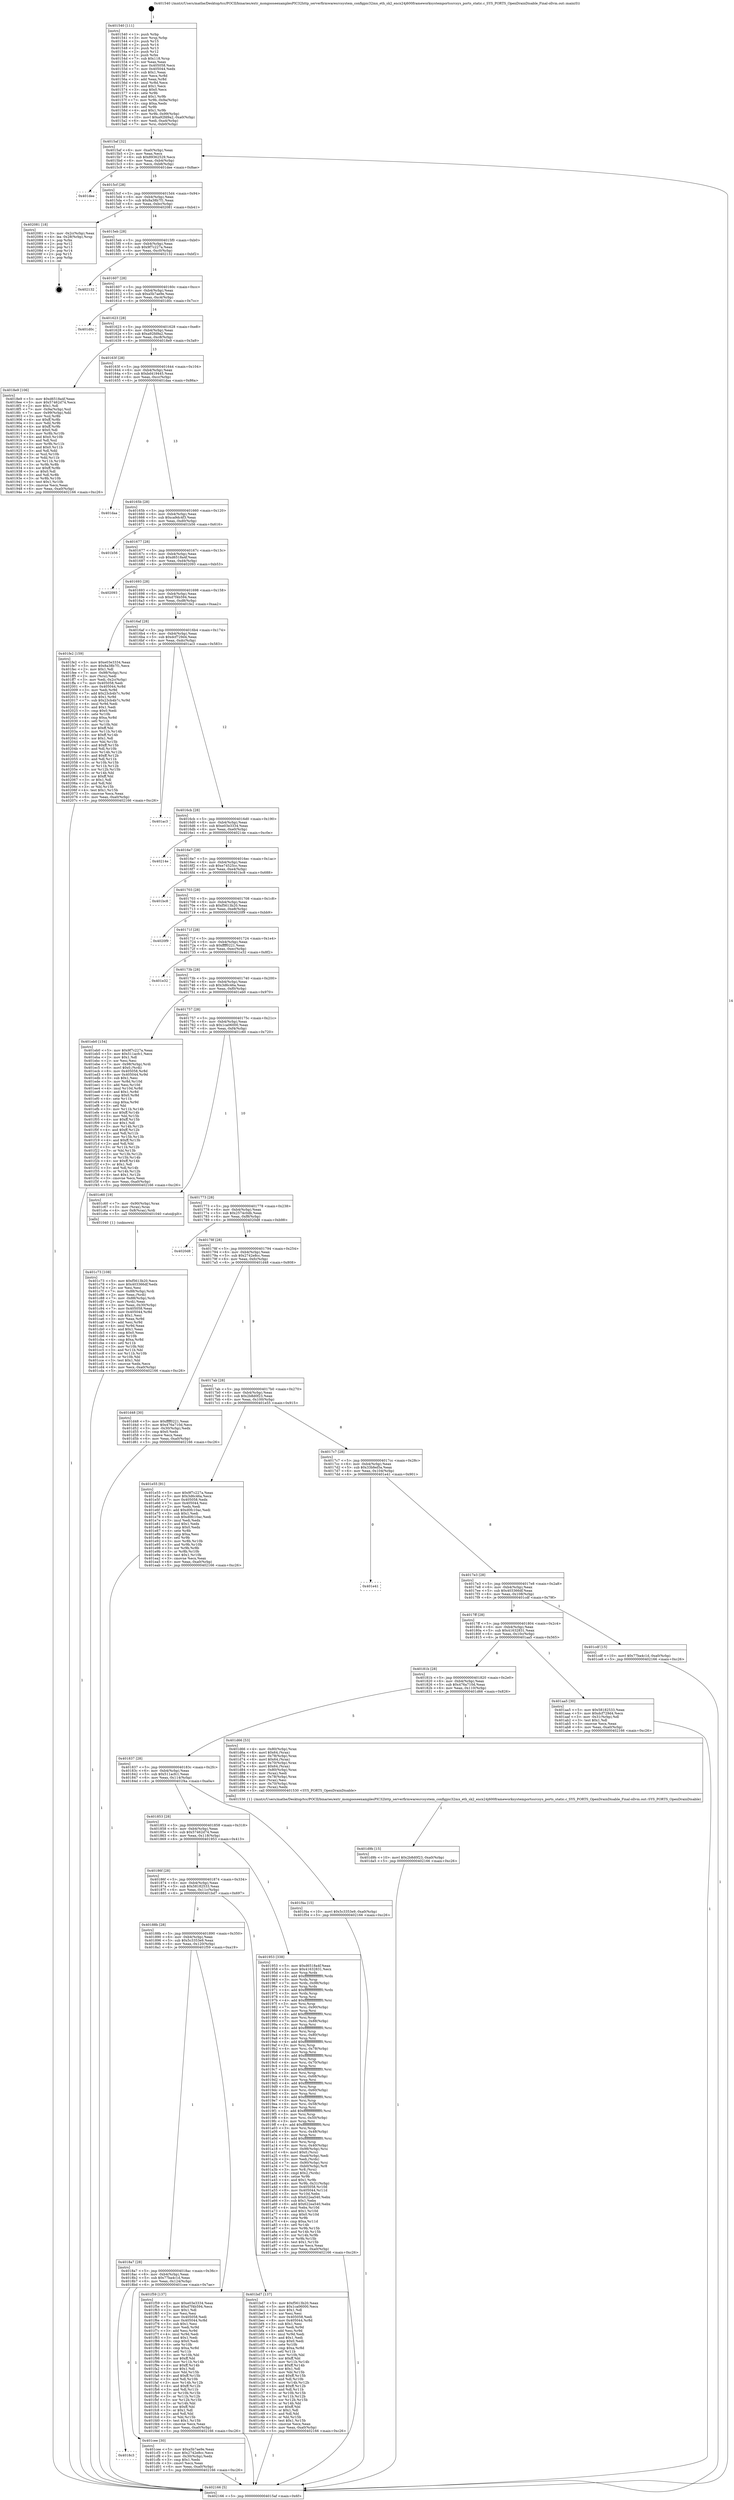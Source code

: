 digraph "0x401540" {
  label = "0x401540 (/mnt/c/Users/mathe/Desktop/tcc/POCII/binaries/extr_mongooseexamplesPIC32http_serverfirmwaresrcsystem_configpic32mx_eth_sk2_encx24j600frameworksystemportssrcsys_ports_static.c_SYS_PORTS_OpenDrainDisable_Final-ollvm.out::main(0))"
  labelloc = "t"
  node[shape=record]

  Entry [label="",width=0.3,height=0.3,shape=circle,fillcolor=black,style=filled]
  "0x4015af" [label="{
     0x4015af [32]\l
     | [instrs]\l
     &nbsp;&nbsp;0x4015af \<+6\>: mov -0xa0(%rbp),%eax\l
     &nbsp;&nbsp;0x4015b5 \<+2\>: mov %eax,%ecx\l
     &nbsp;&nbsp;0x4015b7 \<+6\>: sub $0x89362529,%ecx\l
     &nbsp;&nbsp;0x4015bd \<+6\>: mov %eax,-0xb4(%rbp)\l
     &nbsp;&nbsp;0x4015c3 \<+6\>: mov %ecx,-0xb8(%rbp)\l
     &nbsp;&nbsp;0x4015c9 \<+6\>: je 0000000000401dee \<main+0x8ae\>\l
  }"]
  "0x401dee" [label="{
     0x401dee\l
  }", style=dashed]
  "0x4015cf" [label="{
     0x4015cf [28]\l
     | [instrs]\l
     &nbsp;&nbsp;0x4015cf \<+5\>: jmp 00000000004015d4 \<main+0x94\>\l
     &nbsp;&nbsp;0x4015d4 \<+6\>: mov -0xb4(%rbp),%eax\l
     &nbsp;&nbsp;0x4015da \<+5\>: sub $0x8a38b7f1,%eax\l
     &nbsp;&nbsp;0x4015df \<+6\>: mov %eax,-0xbc(%rbp)\l
     &nbsp;&nbsp;0x4015e5 \<+6\>: je 0000000000402081 \<main+0xb41\>\l
  }"]
  Exit [label="",width=0.3,height=0.3,shape=circle,fillcolor=black,style=filled,peripheries=2]
  "0x402081" [label="{
     0x402081 [18]\l
     | [instrs]\l
     &nbsp;&nbsp;0x402081 \<+3\>: mov -0x2c(%rbp),%eax\l
     &nbsp;&nbsp;0x402084 \<+4\>: lea -0x28(%rbp),%rsp\l
     &nbsp;&nbsp;0x402088 \<+1\>: pop %rbx\l
     &nbsp;&nbsp;0x402089 \<+2\>: pop %r12\l
     &nbsp;&nbsp;0x40208b \<+2\>: pop %r13\l
     &nbsp;&nbsp;0x40208d \<+2\>: pop %r14\l
     &nbsp;&nbsp;0x40208f \<+2\>: pop %r15\l
     &nbsp;&nbsp;0x402091 \<+1\>: pop %rbp\l
     &nbsp;&nbsp;0x402092 \<+1\>: ret\l
  }"]
  "0x4015eb" [label="{
     0x4015eb [28]\l
     | [instrs]\l
     &nbsp;&nbsp;0x4015eb \<+5\>: jmp 00000000004015f0 \<main+0xb0\>\l
     &nbsp;&nbsp;0x4015f0 \<+6\>: mov -0xb4(%rbp),%eax\l
     &nbsp;&nbsp;0x4015f6 \<+5\>: sub $0x9f7c227a,%eax\l
     &nbsp;&nbsp;0x4015fb \<+6\>: mov %eax,-0xc0(%rbp)\l
     &nbsp;&nbsp;0x401601 \<+6\>: je 0000000000402132 \<main+0xbf2\>\l
  }"]
  "0x401d9b" [label="{
     0x401d9b [15]\l
     | [instrs]\l
     &nbsp;&nbsp;0x401d9b \<+10\>: movl $0x2b8d0f23,-0xa0(%rbp)\l
     &nbsp;&nbsp;0x401da5 \<+5\>: jmp 0000000000402166 \<main+0xc26\>\l
  }"]
  "0x402132" [label="{
     0x402132\l
  }", style=dashed]
  "0x401607" [label="{
     0x401607 [28]\l
     | [instrs]\l
     &nbsp;&nbsp;0x401607 \<+5\>: jmp 000000000040160c \<main+0xcc\>\l
     &nbsp;&nbsp;0x40160c \<+6\>: mov -0xb4(%rbp),%eax\l
     &nbsp;&nbsp;0x401612 \<+5\>: sub $0xa5b7ae9e,%eax\l
     &nbsp;&nbsp;0x401617 \<+6\>: mov %eax,-0xc4(%rbp)\l
     &nbsp;&nbsp;0x40161d \<+6\>: je 0000000000401d0c \<main+0x7cc\>\l
  }"]
  "0x4018c3" [label="{
     0x4018c3\l
  }", style=dashed]
  "0x401d0c" [label="{
     0x401d0c\l
  }", style=dashed]
  "0x401623" [label="{
     0x401623 [28]\l
     | [instrs]\l
     &nbsp;&nbsp;0x401623 \<+5\>: jmp 0000000000401628 \<main+0xe8\>\l
     &nbsp;&nbsp;0x401628 \<+6\>: mov -0xb4(%rbp),%eax\l
     &nbsp;&nbsp;0x40162e \<+5\>: sub $0xa92fd9a2,%eax\l
     &nbsp;&nbsp;0x401633 \<+6\>: mov %eax,-0xc8(%rbp)\l
     &nbsp;&nbsp;0x401639 \<+6\>: je 00000000004018e9 \<main+0x3a9\>\l
  }"]
  "0x401cee" [label="{
     0x401cee [30]\l
     | [instrs]\l
     &nbsp;&nbsp;0x401cee \<+5\>: mov $0xa5b7ae9e,%eax\l
     &nbsp;&nbsp;0x401cf3 \<+5\>: mov $0x2742e8cc,%ecx\l
     &nbsp;&nbsp;0x401cf8 \<+3\>: mov -0x30(%rbp),%edx\l
     &nbsp;&nbsp;0x401cfb \<+3\>: cmp $0x1,%edx\l
     &nbsp;&nbsp;0x401cfe \<+3\>: cmovl %ecx,%eax\l
     &nbsp;&nbsp;0x401d01 \<+6\>: mov %eax,-0xa0(%rbp)\l
     &nbsp;&nbsp;0x401d07 \<+5\>: jmp 0000000000402166 \<main+0xc26\>\l
  }"]
  "0x4018e9" [label="{
     0x4018e9 [106]\l
     | [instrs]\l
     &nbsp;&nbsp;0x4018e9 \<+5\>: mov $0xd6518a4f,%eax\l
     &nbsp;&nbsp;0x4018ee \<+5\>: mov $0x57462d74,%ecx\l
     &nbsp;&nbsp;0x4018f3 \<+2\>: mov $0x1,%dl\l
     &nbsp;&nbsp;0x4018f5 \<+7\>: mov -0x9a(%rbp),%sil\l
     &nbsp;&nbsp;0x4018fc \<+7\>: mov -0x99(%rbp),%dil\l
     &nbsp;&nbsp;0x401903 \<+3\>: mov %sil,%r8b\l
     &nbsp;&nbsp;0x401906 \<+4\>: xor $0xff,%r8b\l
     &nbsp;&nbsp;0x40190a \<+3\>: mov %dil,%r9b\l
     &nbsp;&nbsp;0x40190d \<+4\>: xor $0xff,%r9b\l
     &nbsp;&nbsp;0x401911 \<+3\>: xor $0x0,%dl\l
     &nbsp;&nbsp;0x401914 \<+3\>: mov %r8b,%r10b\l
     &nbsp;&nbsp;0x401917 \<+4\>: and $0x0,%r10b\l
     &nbsp;&nbsp;0x40191b \<+3\>: and %dl,%sil\l
     &nbsp;&nbsp;0x40191e \<+3\>: mov %r9b,%r11b\l
     &nbsp;&nbsp;0x401921 \<+4\>: and $0x0,%r11b\l
     &nbsp;&nbsp;0x401925 \<+3\>: and %dl,%dil\l
     &nbsp;&nbsp;0x401928 \<+3\>: or %sil,%r10b\l
     &nbsp;&nbsp;0x40192b \<+3\>: or %dil,%r11b\l
     &nbsp;&nbsp;0x40192e \<+3\>: xor %r11b,%r10b\l
     &nbsp;&nbsp;0x401931 \<+3\>: or %r9b,%r8b\l
     &nbsp;&nbsp;0x401934 \<+4\>: xor $0xff,%r8b\l
     &nbsp;&nbsp;0x401938 \<+3\>: or $0x0,%dl\l
     &nbsp;&nbsp;0x40193b \<+3\>: and %dl,%r8b\l
     &nbsp;&nbsp;0x40193e \<+3\>: or %r8b,%r10b\l
     &nbsp;&nbsp;0x401941 \<+4\>: test $0x1,%r10b\l
     &nbsp;&nbsp;0x401945 \<+3\>: cmovne %ecx,%eax\l
     &nbsp;&nbsp;0x401948 \<+6\>: mov %eax,-0xa0(%rbp)\l
     &nbsp;&nbsp;0x40194e \<+5\>: jmp 0000000000402166 \<main+0xc26\>\l
  }"]
  "0x40163f" [label="{
     0x40163f [28]\l
     | [instrs]\l
     &nbsp;&nbsp;0x40163f \<+5\>: jmp 0000000000401644 \<main+0x104\>\l
     &nbsp;&nbsp;0x401644 \<+6\>: mov -0xb4(%rbp),%eax\l
     &nbsp;&nbsp;0x40164a \<+5\>: sub $0xbd419445,%eax\l
     &nbsp;&nbsp;0x40164f \<+6\>: mov %eax,-0xcc(%rbp)\l
     &nbsp;&nbsp;0x401655 \<+6\>: je 0000000000401daa \<main+0x86a\>\l
  }"]
  "0x402166" [label="{
     0x402166 [5]\l
     | [instrs]\l
     &nbsp;&nbsp;0x402166 \<+5\>: jmp 00000000004015af \<main+0x6f\>\l
  }"]
  "0x401540" [label="{
     0x401540 [111]\l
     | [instrs]\l
     &nbsp;&nbsp;0x401540 \<+1\>: push %rbp\l
     &nbsp;&nbsp;0x401541 \<+3\>: mov %rsp,%rbp\l
     &nbsp;&nbsp;0x401544 \<+2\>: push %r15\l
     &nbsp;&nbsp;0x401546 \<+2\>: push %r14\l
     &nbsp;&nbsp;0x401548 \<+2\>: push %r13\l
     &nbsp;&nbsp;0x40154a \<+2\>: push %r12\l
     &nbsp;&nbsp;0x40154c \<+1\>: push %rbx\l
     &nbsp;&nbsp;0x40154d \<+7\>: sub $0x118,%rsp\l
     &nbsp;&nbsp;0x401554 \<+2\>: xor %eax,%eax\l
     &nbsp;&nbsp;0x401556 \<+7\>: mov 0x405058,%ecx\l
     &nbsp;&nbsp;0x40155d \<+7\>: mov 0x405044,%edx\l
     &nbsp;&nbsp;0x401564 \<+3\>: sub $0x1,%eax\l
     &nbsp;&nbsp;0x401567 \<+3\>: mov %ecx,%r8d\l
     &nbsp;&nbsp;0x40156a \<+3\>: add %eax,%r8d\l
     &nbsp;&nbsp;0x40156d \<+4\>: imul %r8d,%ecx\l
     &nbsp;&nbsp;0x401571 \<+3\>: and $0x1,%ecx\l
     &nbsp;&nbsp;0x401574 \<+3\>: cmp $0x0,%ecx\l
     &nbsp;&nbsp;0x401577 \<+4\>: sete %r9b\l
     &nbsp;&nbsp;0x40157b \<+4\>: and $0x1,%r9b\l
     &nbsp;&nbsp;0x40157f \<+7\>: mov %r9b,-0x9a(%rbp)\l
     &nbsp;&nbsp;0x401586 \<+3\>: cmp $0xa,%edx\l
     &nbsp;&nbsp;0x401589 \<+4\>: setl %r9b\l
     &nbsp;&nbsp;0x40158d \<+4\>: and $0x1,%r9b\l
     &nbsp;&nbsp;0x401591 \<+7\>: mov %r9b,-0x99(%rbp)\l
     &nbsp;&nbsp;0x401598 \<+10\>: movl $0xa92fd9a2,-0xa0(%rbp)\l
     &nbsp;&nbsp;0x4015a2 \<+6\>: mov %edi,-0xa4(%rbp)\l
     &nbsp;&nbsp;0x4015a8 \<+7\>: mov %rsi,-0xb0(%rbp)\l
  }"]
  "0x4018a7" [label="{
     0x4018a7 [28]\l
     | [instrs]\l
     &nbsp;&nbsp;0x4018a7 \<+5\>: jmp 00000000004018ac \<main+0x36c\>\l
     &nbsp;&nbsp;0x4018ac \<+6\>: mov -0xb4(%rbp),%eax\l
     &nbsp;&nbsp;0x4018b2 \<+5\>: sub $0x77ba4c1d,%eax\l
     &nbsp;&nbsp;0x4018b7 \<+6\>: mov %eax,-0x124(%rbp)\l
     &nbsp;&nbsp;0x4018bd \<+6\>: je 0000000000401cee \<main+0x7ae\>\l
  }"]
  "0x401daa" [label="{
     0x401daa\l
  }", style=dashed]
  "0x40165b" [label="{
     0x40165b [28]\l
     | [instrs]\l
     &nbsp;&nbsp;0x40165b \<+5\>: jmp 0000000000401660 \<main+0x120\>\l
     &nbsp;&nbsp;0x401660 \<+6\>: mov -0xb4(%rbp),%eax\l
     &nbsp;&nbsp;0x401666 \<+5\>: sub $0xca9dc4f3,%eax\l
     &nbsp;&nbsp;0x40166b \<+6\>: mov %eax,-0xd0(%rbp)\l
     &nbsp;&nbsp;0x401671 \<+6\>: je 0000000000401b56 \<main+0x616\>\l
  }"]
  "0x401f59" [label="{
     0x401f59 [137]\l
     | [instrs]\l
     &nbsp;&nbsp;0x401f59 \<+5\>: mov $0xe03e3334,%eax\l
     &nbsp;&nbsp;0x401f5e \<+5\>: mov $0xd7f4b594,%ecx\l
     &nbsp;&nbsp;0x401f63 \<+2\>: mov $0x1,%dl\l
     &nbsp;&nbsp;0x401f65 \<+2\>: xor %esi,%esi\l
     &nbsp;&nbsp;0x401f67 \<+7\>: mov 0x405058,%edi\l
     &nbsp;&nbsp;0x401f6e \<+8\>: mov 0x405044,%r8d\l
     &nbsp;&nbsp;0x401f76 \<+3\>: sub $0x1,%esi\l
     &nbsp;&nbsp;0x401f79 \<+3\>: mov %edi,%r9d\l
     &nbsp;&nbsp;0x401f7c \<+3\>: add %esi,%r9d\l
     &nbsp;&nbsp;0x401f7f \<+4\>: imul %r9d,%edi\l
     &nbsp;&nbsp;0x401f83 \<+3\>: and $0x1,%edi\l
     &nbsp;&nbsp;0x401f86 \<+3\>: cmp $0x0,%edi\l
     &nbsp;&nbsp;0x401f89 \<+4\>: sete %r10b\l
     &nbsp;&nbsp;0x401f8d \<+4\>: cmp $0xa,%r8d\l
     &nbsp;&nbsp;0x401f91 \<+4\>: setl %r11b\l
     &nbsp;&nbsp;0x401f95 \<+3\>: mov %r10b,%bl\l
     &nbsp;&nbsp;0x401f98 \<+3\>: xor $0xff,%bl\l
     &nbsp;&nbsp;0x401f9b \<+3\>: mov %r11b,%r14b\l
     &nbsp;&nbsp;0x401f9e \<+4\>: xor $0xff,%r14b\l
     &nbsp;&nbsp;0x401fa2 \<+3\>: xor $0x1,%dl\l
     &nbsp;&nbsp;0x401fa5 \<+3\>: mov %bl,%r15b\l
     &nbsp;&nbsp;0x401fa8 \<+4\>: and $0xff,%r15b\l
     &nbsp;&nbsp;0x401fac \<+3\>: and %dl,%r10b\l
     &nbsp;&nbsp;0x401faf \<+3\>: mov %r14b,%r12b\l
     &nbsp;&nbsp;0x401fb2 \<+4\>: and $0xff,%r12b\l
     &nbsp;&nbsp;0x401fb6 \<+3\>: and %dl,%r11b\l
     &nbsp;&nbsp;0x401fb9 \<+3\>: or %r10b,%r15b\l
     &nbsp;&nbsp;0x401fbc \<+3\>: or %r11b,%r12b\l
     &nbsp;&nbsp;0x401fbf \<+3\>: xor %r12b,%r15b\l
     &nbsp;&nbsp;0x401fc2 \<+3\>: or %r14b,%bl\l
     &nbsp;&nbsp;0x401fc5 \<+3\>: xor $0xff,%bl\l
     &nbsp;&nbsp;0x401fc8 \<+3\>: or $0x1,%dl\l
     &nbsp;&nbsp;0x401fcb \<+2\>: and %dl,%bl\l
     &nbsp;&nbsp;0x401fcd \<+3\>: or %bl,%r15b\l
     &nbsp;&nbsp;0x401fd0 \<+4\>: test $0x1,%r15b\l
     &nbsp;&nbsp;0x401fd4 \<+3\>: cmovne %ecx,%eax\l
     &nbsp;&nbsp;0x401fd7 \<+6\>: mov %eax,-0xa0(%rbp)\l
     &nbsp;&nbsp;0x401fdd \<+5\>: jmp 0000000000402166 \<main+0xc26\>\l
  }"]
  "0x401b56" [label="{
     0x401b56\l
  }", style=dashed]
  "0x401677" [label="{
     0x401677 [28]\l
     | [instrs]\l
     &nbsp;&nbsp;0x401677 \<+5\>: jmp 000000000040167c \<main+0x13c\>\l
     &nbsp;&nbsp;0x40167c \<+6\>: mov -0xb4(%rbp),%eax\l
     &nbsp;&nbsp;0x401682 \<+5\>: sub $0xd6518a4f,%eax\l
     &nbsp;&nbsp;0x401687 \<+6\>: mov %eax,-0xd4(%rbp)\l
     &nbsp;&nbsp;0x40168d \<+6\>: je 0000000000402093 \<main+0xb53\>\l
  }"]
  "0x401c73" [label="{
     0x401c73 [108]\l
     | [instrs]\l
     &nbsp;&nbsp;0x401c73 \<+5\>: mov $0xf5613b20,%ecx\l
     &nbsp;&nbsp;0x401c78 \<+5\>: mov $0x403366df,%edx\l
     &nbsp;&nbsp;0x401c7d \<+2\>: xor %esi,%esi\l
     &nbsp;&nbsp;0x401c7f \<+7\>: mov -0x88(%rbp),%rdi\l
     &nbsp;&nbsp;0x401c86 \<+2\>: mov %eax,(%rdi)\l
     &nbsp;&nbsp;0x401c88 \<+7\>: mov -0x88(%rbp),%rdi\l
     &nbsp;&nbsp;0x401c8f \<+2\>: mov (%rdi),%eax\l
     &nbsp;&nbsp;0x401c91 \<+3\>: mov %eax,-0x30(%rbp)\l
     &nbsp;&nbsp;0x401c94 \<+7\>: mov 0x405058,%eax\l
     &nbsp;&nbsp;0x401c9b \<+8\>: mov 0x405044,%r8d\l
     &nbsp;&nbsp;0x401ca3 \<+3\>: sub $0x1,%esi\l
     &nbsp;&nbsp;0x401ca6 \<+3\>: mov %eax,%r9d\l
     &nbsp;&nbsp;0x401ca9 \<+3\>: add %esi,%r9d\l
     &nbsp;&nbsp;0x401cac \<+4\>: imul %r9d,%eax\l
     &nbsp;&nbsp;0x401cb0 \<+3\>: and $0x1,%eax\l
     &nbsp;&nbsp;0x401cb3 \<+3\>: cmp $0x0,%eax\l
     &nbsp;&nbsp;0x401cb6 \<+4\>: sete %r10b\l
     &nbsp;&nbsp;0x401cba \<+4\>: cmp $0xa,%r8d\l
     &nbsp;&nbsp;0x401cbe \<+4\>: setl %r11b\l
     &nbsp;&nbsp;0x401cc2 \<+3\>: mov %r10b,%bl\l
     &nbsp;&nbsp;0x401cc5 \<+3\>: and %r11b,%bl\l
     &nbsp;&nbsp;0x401cc8 \<+3\>: xor %r11b,%r10b\l
     &nbsp;&nbsp;0x401ccb \<+3\>: or %r10b,%bl\l
     &nbsp;&nbsp;0x401cce \<+3\>: test $0x1,%bl\l
     &nbsp;&nbsp;0x401cd1 \<+3\>: cmovne %edx,%ecx\l
     &nbsp;&nbsp;0x401cd4 \<+6\>: mov %ecx,-0xa0(%rbp)\l
     &nbsp;&nbsp;0x401cda \<+5\>: jmp 0000000000402166 \<main+0xc26\>\l
  }"]
  "0x402093" [label="{
     0x402093\l
  }", style=dashed]
  "0x401693" [label="{
     0x401693 [28]\l
     | [instrs]\l
     &nbsp;&nbsp;0x401693 \<+5\>: jmp 0000000000401698 \<main+0x158\>\l
     &nbsp;&nbsp;0x401698 \<+6\>: mov -0xb4(%rbp),%eax\l
     &nbsp;&nbsp;0x40169e \<+5\>: sub $0xd7f4b594,%eax\l
     &nbsp;&nbsp;0x4016a3 \<+6\>: mov %eax,-0xd8(%rbp)\l
     &nbsp;&nbsp;0x4016a9 \<+6\>: je 0000000000401fe2 \<main+0xaa2\>\l
  }"]
  "0x40188b" [label="{
     0x40188b [28]\l
     | [instrs]\l
     &nbsp;&nbsp;0x40188b \<+5\>: jmp 0000000000401890 \<main+0x350\>\l
     &nbsp;&nbsp;0x401890 \<+6\>: mov -0xb4(%rbp),%eax\l
     &nbsp;&nbsp;0x401896 \<+5\>: sub $0x5c3353e9,%eax\l
     &nbsp;&nbsp;0x40189b \<+6\>: mov %eax,-0x120(%rbp)\l
     &nbsp;&nbsp;0x4018a1 \<+6\>: je 0000000000401f59 \<main+0xa19\>\l
  }"]
  "0x401fe2" [label="{
     0x401fe2 [159]\l
     | [instrs]\l
     &nbsp;&nbsp;0x401fe2 \<+5\>: mov $0xe03e3334,%eax\l
     &nbsp;&nbsp;0x401fe7 \<+5\>: mov $0x8a38b7f1,%ecx\l
     &nbsp;&nbsp;0x401fec \<+2\>: mov $0x1,%dl\l
     &nbsp;&nbsp;0x401fee \<+7\>: mov -0x98(%rbp),%rsi\l
     &nbsp;&nbsp;0x401ff5 \<+2\>: mov (%rsi),%edi\l
     &nbsp;&nbsp;0x401ff7 \<+3\>: mov %edi,-0x2c(%rbp)\l
     &nbsp;&nbsp;0x401ffa \<+7\>: mov 0x405058,%edi\l
     &nbsp;&nbsp;0x402001 \<+8\>: mov 0x405044,%r8d\l
     &nbsp;&nbsp;0x402009 \<+3\>: mov %edi,%r9d\l
     &nbsp;&nbsp;0x40200c \<+7\>: add $0x23cb4b7c,%r9d\l
     &nbsp;&nbsp;0x402013 \<+4\>: sub $0x1,%r9d\l
     &nbsp;&nbsp;0x402017 \<+7\>: sub $0x23cb4b7c,%r9d\l
     &nbsp;&nbsp;0x40201e \<+4\>: imul %r9d,%edi\l
     &nbsp;&nbsp;0x402022 \<+3\>: and $0x1,%edi\l
     &nbsp;&nbsp;0x402025 \<+3\>: cmp $0x0,%edi\l
     &nbsp;&nbsp;0x402028 \<+4\>: sete %r10b\l
     &nbsp;&nbsp;0x40202c \<+4\>: cmp $0xa,%r8d\l
     &nbsp;&nbsp;0x402030 \<+4\>: setl %r11b\l
     &nbsp;&nbsp;0x402034 \<+3\>: mov %r10b,%bl\l
     &nbsp;&nbsp;0x402037 \<+3\>: xor $0xff,%bl\l
     &nbsp;&nbsp;0x40203a \<+3\>: mov %r11b,%r14b\l
     &nbsp;&nbsp;0x40203d \<+4\>: xor $0xff,%r14b\l
     &nbsp;&nbsp;0x402041 \<+3\>: xor $0x1,%dl\l
     &nbsp;&nbsp;0x402044 \<+3\>: mov %bl,%r15b\l
     &nbsp;&nbsp;0x402047 \<+4\>: and $0xff,%r15b\l
     &nbsp;&nbsp;0x40204b \<+3\>: and %dl,%r10b\l
     &nbsp;&nbsp;0x40204e \<+3\>: mov %r14b,%r12b\l
     &nbsp;&nbsp;0x402051 \<+4\>: and $0xff,%r12b\l
     &nbsp;&nbsp;0x402055 \<+3\>: and %dl,%r11b\l
     &nbsp;&nbsp;0x402058 \<+3\>: or %r10b,%r15b\l
     &nbsp;&nbsp;0x40205b \<+3\>: or %r11b,%r12b\l
     &nbsp;&nbsp;0x40205e \<+3\>: xor %r12b,%r15b\l
     &nbsp;&nbsp;0x402061 \<+3\>: or %r14b,%bl\l
     &nbsp;&nbsp;0x402064 \<+3\>: xor $0xff,%bl\l
     &nbsp;&nbsp;0x402067 \<+3\>: or $0x1,%dl\l
     &nbsp;&nbsp;0x40206a \<+2\>: and %dl,%bl\l
     &nbsp;&nbsp;0x40206c \<+3\>: or %bl,%r15b\l
     &nbsp;&nbsp;0x40206f \<+4\>: test $0x1,%r15b\l
     &nbsp;&nbsp;0x402073 \<+3\>: cmovne %ecx,%eax\l
     &nbsp;&nbsp;0x402076 \<+6\>: mov %eax,-0xa0(%rbp)\l
     &nbsp;&nbsp;0x40207c \<+5\>: jmp 0000000000402166 \<main+0xc26\>\l
  }"]
  "0x4016af" [label="{
     0x4016af [28]\l
     | [instrs]\l
     &nbsp;&nbsp;0x4016af \<+5\>: jmp 00000000004016b4 \<main+0x174\>\l
     &nbsp;&nbsp;0x4016b4 \<+6\>: mov -0xb4(%rbp),%eax\l
     &nbsp;&nbsp;0x4016ba \<+5\>: sub $0xdcf729d4,%eax\l
     &nbsp;&nbsp;0x4016bf \<+6\>: mov %eax,-0xdc(%rbp)\l
     &nbsp;&nbsp;0x4016c5 \<+6\>: je 0000000000401ac3 \<main+0x583\>\l
  }"]
  "0x401bd7" [label="{
     0x401bd7 [137]\l
     | [instrs]\l
     &nbsp;&nbsp;0x401bd7 \<+5\>: mov $0xf5613b20,%eax\l
     &nbsp;&nbsp;0x401bdc \<+5\>: mov $0x1ca06000,%ecx\l
     &nbsp;&nbsp;0x401be1 \<+2\>: mov $0x1,%dl\l
     &nbsp;&nbsp;0x401be3 \<+2\>: xor %esi,%esi\l
     &nbsp;&nbsp;0x401be5 \<+7\>: mov 0x405058,%edi\l
     &nbsp;&nbsp;0x401bec \<+8\>: mov 0x405044,%r8d\l
     &nbsp;&nbsp;0x401bf4 \<+3\>: sub $0x1,%esi\l
     &nbsp;&nbsp;0x401bf7 \<+3\>: mov %edi,%r9d\l
     &nbsp;&nbsp;0x401bfa \<+3\>: add %esi,%r9d\l
     &nbsp;&nbsp;0x401bfd \<+4\>: imul %r9d,%edi\l
     &nbsp;&nbsp;0x401c01 \<+3\>: and $0x1,%edi\l
     &nbsp;&nbsp;0x401c04 \<+3\>: cmp $0x0,%edi\l
     &nbsp;&nbsp;0x401c07 \<+4\>: sete %r10b\l
     &nbsp;&nbsp;0x401c0b \<+4\>: cmp $0xa,%r8d\l
     &nbsp;&nbsp;0x401c0f \<+4\>: setl %r11b\l
     &nbsp;&nbsp;0x401c13 \<+3\>: mov %r10b,%bl\l
     &nbsp;&nbsp;0x401c16 \<+3\>: xor $0xff,%bl\l
     &nbsp;&nbsp;0x401c19 \<+3\>: mov %r11b,%r14b\l
     &nbsp;&nbsp;0x401c1c \<+4\>: xor $0xff,%r14b\l
     &nbsp;&nbsp;0x401c20 \<+3\>: xor $0x1,%dl\l
     &nbsp;&nbsp;0x401c23 \<+3\>: mov %bl,%r15b\l
     &nbsp;&nbsp;0x401c26 \<+4\>: and $0xff,%r15b\l
     &nbsp;&nbsp;0x401c2a \<+3\>: and %dl,%r10b\l
     &nbsp;&nbsp;0x401c2d \<+3\>: mov %r14b,%r12b\l
     &nbsp;&nbsp;0x401c30 \<+4\>: and $0xff,%r12b\l
     &nbsp;&nbsp;0x401c34 \<+3\>: and %dl,%r11b\l
     &nbsp;&nbsp;0x401c37 \<+3\>: or %r10b,%r15b\l
     &nbsp;&nbsp;0x401c3a \<+3\>: or %r11b,%r12b\l
     &nbsp;&nbsp;0x401c3d \<+3\>: xor %r12b,%r15b\l
     &nbsp;&nbsp;0x401c40 \<+3\>: or %r14b,%bl\l
     &nbsp;&nbsp;0x401c43 \<+3\>: xor $0xff,%bl\l
     &nbsp;&nbsp;0x401c46 \<+3\>: or $0x1,%dl\l
     &nbsp;&nbsp;0x401c49 \<+2\>: and %dl,%bl\l
     &nbsp;&nbsp;0x401c4b \<+3\>: or %bl,%r15b\l
     &nbsp;&nbsp;0x401c4e \<+4\>: test $0x1,%r15b\l
     &nbsp;&nbsp;0x401c52 \<+3\>: cmovne %ecx,%eax\l
     &nbsp;&nbsp;0x401c55 \<+6\>: mov %eax,-0xa0(%rbp)\l
     &nbsp;&nbsp;0x401c5b \<+5\>: jmp 0000000000402166 \<main+0xc26\>\l
  }"]
  "0x401ac3" [label="{
     0x401ac3\l
  }", style=dashed]
  "0x4016cb" [label="{
     0x4016cb [28]\l
     | [instrs]\l
     &nbsp;&nbsp;0x4016cb \<+5\>: jmp 00000000004016d0 \<main+0x190\>\l
     &nbsp;&nbsp;0x4016d0 \<+6\>: mov -0xb4(%rbp),%eax\l
     &nbsp;&nbsp;0x4016d6 \<+5\>: sub $0xe03e3334,%eax\l
     &nbsp;&nbsp;0x4016db \<+6\>: mov %eax,-0xe0(%rbp)\l
     &nbsp;&nbsp;0x4016e1 \<+6\>: je 000000000040214e \<main+0xc0e\>\l
  }"]
  "0x40186f" [label="{
     0x40186f [28]\l
     | [instrs]\l
     &nbsp;&nbsp;0x40186f \<+5\>: jmp 0000000000401874 \<main+0x334\>\l
     &nbsp;&nbsp;0x401874 \<+6\>: mov -0xb4(%rbp),%eax\l
     &nbsp;&nbsp;0x40187a \<+5\>: sub $0x58182533,%eax\l
     &nbsp;&nbsp;0x40187f \<+6\>: mov %eax,-0x11c(%rbp)\l
     &nbsp;&nbsp;0x401885 \<+6\>: je 0000000000401bd7 \<main+0x697\>\l
  }"]
  "0x40214e" [label="{
     0x40214e\l
  }", style=dashed]
  "0x4016e7" [label="{
     0x4016e7 [28]\l
     | [instrs]\l
     &nbsp;&nbsp;0x4016e7 \<+5\>: jmp 00000000004016ec \<main+0x1ac\>\l
     &nbsp;&nbsp;0x4016ec \<+6\>: mov -0xb4(%rbp),%eax\l
     &nbsp;&nbsp;0x4016f2 \<+5\>: sub $0xe74525cc,%eax\l
     &nbsp;&nbsp;0x4016f7 \<+6\>: mov %eax,-0xe4(%rbp)\l
     &nbsp;&nbsp;0x4016fd \<+6\>: je 0000000000401bc8 \<main+0x688\>\l
  }"]
  "0x401953" [label="{
     0x401953 [338]\l
     | [instrs]\l
     &nbsp;&nbsp;0x401953 \<+5\>: mov $0xd6518a4f,%eax\l
     &nbsp;&nbsp;0x401958 \<+5\>: mov $0x41632831,%ecx\l
     &nbsp;&nbsp;0x40195d \<+3\>: mov %rsp,%rdx\l
     &nbsp;&nbsp;0x401960 \<+4\>: add $0xfffffffffffffff0,%rdx\l
     &nbsp;&nbsp;0x401964 \<+3\>: mov %rdx,%rsp\l
     &nbsp;&nbsp;0x401967 \<+7\>: mov %rdx,-0x98(%rbp)\l
     &nbsp;&nbsp;0x40196e \<+3\>: mov %rsp,%rdx\l
     &nbsp;&nbsp;0x401971 \<+4\>: add $0xfffffffffffffff0,%rdx\l
     &nbsp;&nbsp;0x401975 \<+3\>: mov %rdx,%rsp\l
     &nbsp;&nbsp;0x401978 \<+3\>: mov %rsp,%rsi\l
     &nbsp;&nbsp;0x40197b \<+4\>: add $0xfffffffffffffff0,%rsi\l
     &nbsp;&nbsp;0x40197f \<+3\>: mov %rsi,%rsp\l
     &nbsp;&nbsp;0x401982 \<+7\>: mov %rsi,-0x90(%rbp)\l
     &nbsp;&nbsp;0x401989 \<+3\>: mov %rsp,%rsi\l
     &nbsp;&nbsp;0x40198c \<+4\>: add $0xfffffffffffffff0,%rsi\l
     &nbsp;&nbsp;0x401990 \<+3\>: mov %rsi,%rsp\l
     &nbsp;&nbsp;0x401993 \<+7\>: mov %rsi,-0x88(%rbp)\l
     &nbsp;&nbsp;0x40199a \<+3\>: mov %rsp,%rsi\l
     &nbsp;&nbsp;0x40199d \<+4\>: add $0xfffffffffffffff0,%rsi\l
     &nbsp;&nbsp;0x4019a1 \<+3\>: mov %rsi,%rsp\l
     &nbsp;&nbsp;0x4019a4 \<+4\>: mov %rsi,-0x80(%rbp)\l
     &nbsp;&nbsp;0x4019a8 \<+3\>: mov %rsp,%rsi\l
     &nbsp;&nbsp;0x4019ab \<+4\>: add $0xfffffffffffffff0,%rsi\l
     &nbsp;&nbsp;0x4019af \<+3\>: mov %rsi,%rsp\l
     &nbsp;&nbsp;0x4019b2 \<+4\>: mov %rsi,-0x78(%rbp)\l
     &nbsp;&nbsp;0x4019b6 \<+3\>: mov %rsp,%rsi\l
     &nbsp;&nbsp;0x4019b9 \<+4\>: add $0xfffffffffffffff0,%rsi\l
     &nbsp;&nbsp;0x4019bd \<+3\>: mov %rsi,%rsp\l
     &nbsp;&nbsp;0x4019c0 \<+4\>: mov %rsi,-0x70(%rbp)\l
     &nbsp;&nbsp;0x4019c4 \<+3\>: mov %rsp,%rsi\l
     &nbsp;&nbsp;0x4019c7 \<+4\>: add $0xfffffffffffffff0,%rsi\l
     &nbsp;&nbsp;0x4019cb \<+3\>: mov %rsi,%rsp\l
     &nbsp;&nbsp;0x4019ce \<+4\>: mov %rsi,-0x68(%rbp)\l
     &nbsp;&nbsp;0x4019d2 \<+3\>: mov %rsp,%rsi\l
     &nbsp;&nbsp;0x4019d5 \<+4\>: add $0xfffffffffffffff0,%rsi\l
     &nbsp;&nbsp;0x4019d9 \<+3\>: mov %rsi,%rsp\l
     &nbsp;&nbsp;0x4019dc \<+4\>: mov %rsi,-0x60(%rbp)\l
     &nbsp;&nbsp;0x4019e0 \<+3\>: mov %rsp,%rsi\l
     &nbsp;&nbsp;0x4019e3 \<+4\>: add $0xfffffffffffffff0,%rsi\l
     &nbsp;&nbsp;0x4019e7 \<+3\>: mov %rsi,%rsp\l
     &nbsp;&nbsp;0x4019ea \<+4\>: mov %rsi,-0x58(%rbp)\l
     &nbsp;&nbsp;0x4019ee \<+3\>: mov %rsp,%rsi\l
     &nbsp;&nbsp;0x4019f1 \<+4\>: add $0xfffffffffffffff0,%rsi\l
     &nbsp;&nbsp;0x4019f5 \<+3\>: mov %rsi,%rsp\l
     &nbsp;&nbsp;0x4019f8 \<+4\>: mov %rsi,-0x50(%rbp)\l
     &nbsp;&nbsp;0x4019fc \<+3\>: mov %rsp,%rsi\l
     &nbsp;&nbsp;0x4019ff \<+4\>: add $0xfffffffffffffff0,%rsi\l
     &nbsp;&nbsp;0x401a03 \<+3\>: mov %rsi,%rsp\l
     &nbsp;&nbsp;0x401a06 \<+4\>: mov %rsi,-0x48(%rbp)\l
     &nbsp;&nbsp;0x401a0a \<+3\>: mov %rsp,%rsi\l
     &nbsp;&nbsp;0x401a0d \<+4\>: add $0xfffffffffffffff0,%rsi\l
     &nbsp;&nbsp;0x401a11 \<+3\>: mov %rsi,%rsp\l
     &nbsp;&nbsp;0x401a14 \<+4\>: mov %rsi,-0x40(%rbp)\l
     &nbsp;&nbsp;0x401a18 \<+7\>: mov -0x98(%rbp),%rsi\l
     &nbsp;&nbsp;0x401a1f \<+6\>: movl $0x0,(%rsi)\l
     &nbsp;&nbsp;0x401a25 \<+6\>: mov -0xa4(%rbp),%edi\l
     &nbsp;&nbsp;0x401a2b \<+2\>: mov %edi,(%rdx)\l
     &nbsp;&nbsp;0x401a2d \<+7\>: mov -0x90(%rbp),%rsi\l
     &nbsp;&nbsp;0x401a34 \<+7\>: mov -0xb0(%rbp),%r8\l
     &nbsp;&nbsp;0x401a3b \<+3\>: mov %r8,(%rsi)\l
     &nbsp;&nbsp;0x401a3e \<+3\>: cmpl $0x2,(%rdx)\l
     &nbsp;&nbsp;0x401a41 \<+4\>: setne %r9b\l
     &nbsp;&nbsp;0x401a45 \<+4\>: and $0x1,%r9b\l
     &nbsp;&nbsp;0x401a49 \<+4\>: mov %r9b,-0x31(%rbp)\l
     &nbsp;&nbsp;0x401a4d \<+8\>: mov 0x405058,%r10d\l
     &nbsp;&nbsp;0x401a55 \<+8\>: mov 0x405044,%r11d\l
     &nbsp;&nbsp;0x401a5d \<+3\>: mov %r10d,%ebx\l
     &nbsp;&nbsp;0x401a60 \<+6\>: sub $0x622ea540,%ebx\l
     &nbsp;&nbsp;0x401a66 \<+3\>: sub $0x1,%ebx\l
     &nbsp;&nbsp;0x401a69 \<+6\>: add $0x622ea540,%ebx\l
     &nbsp;&nbsp;0x401a6f \<+4\>: imul %ebx,%r10d\l
     &nbsp;&nbsp;0x401a73 \<+4\>: and $0x1,%r10d\l
     &nbsp;&nbsp;0x401a77 \<+4\>: cmp $0x0,%r10d\l
     &nbsp;&nbsp;0x401a7b \<+4\>: sete %r9b\l
     &nbsp;&nbsp;0x401a7f \<+4\>: cmp $0xa,%r11d\l
     &nbsp;&nbsp;0x401a83 \<+4\>: setl %r14b\l
     &nbsp;&nbsp;0x401a87 \<+3\>: mov %r9b,%r15b\l
     &nbsp;&nbsp;0x401a8a \<+3\>: and %r14b,%r15b\l
     &nbsp;&nbsp;0x401a8d \<+3\>: xor %r14b,%r9b\l
     &nbsp;&nbsp;0x401a90 \<+3\>: or %r9b,%r15b\l
     &nbsp;&nbsp;0x401a93 \<+4\>: test $0x1,%r15b\l
     &nbsp;&nbsp;0x401a97 \<+3\>: cmovne %ecx,%eax\l
     &nbsp;&nbsp;0x401a9a \<+6\>: mov %eax,-0xa0(%rbp)\l
     &nbsp;&nbsp;0x401aa0 \<+5\>: jmp 0000000000402166 \<main+0xc26\>\l
  }"]
  "0x401bc8" [label="{
     0x401bc8\l
  }", style=dashed]
  "0x401703" [label="{
     0x401703 [28]\l
     | [instrs]\l
     &nbsp;&nbsp;0x401703 \<+5\>: jmp 0000000000401708 \<main+0x1c8\>\l
     &nbsp;&nbsp;0x401708 \<+6\>: mov -0xb4(%rbp),%eax\l
     &nbsp;&nbsp;0x40170e \<+5\>: sub $0xf5613b20,%eax\l
     &nbsp;&nbsp;0x401713 \<+6\>: mov %eax,-0xe8(%rbp)\l
     &nbsp;&nbsp;0x401719 \<+6\>: je 00000000004020f9 \<main+0xbb9\>\l
  }"]
  "0x401853" [label="{
     0x401853 [28]\l
     | [instrs]\l
     &nbsp;&nbsp;0x401853 \<+5\>: jmp 0000000000401858 \<main+0x318\>\l
     &nbsp;&nbsp;0x401858 \<+6\>: mov -0xb4(%rbp),%eax\l
     &nbsp;&nbsp;0x40185e \<+5\>: sub $0x57462d74,%eax\l
     &nbsp;&nbsp;0x401863 \<+6\>: mov %eax,-0x118(%rbp)\l
     &nbsp;&nbsp;0x401869 \<+6\>: je 0000000000401953 \<main+0x413\>\l
  }"]
  "0x4020f9" [label="{
     0x4020f9\l
  }", style=dashed]
  "0x40171f" [label="{
     0x40171f [28]\l
     | [instrs]\l
     &nbsp;&nbsp;0x40171f \<+5\>: jmp 0000000000401724 \<main+0x1e4\>\l
     &nbsp;&nbsp;0x401724 \<+6\>: mov -0xb4(%rbp),%eax\l
     &nbsp;&nbsp;0x40172a \<+5\>: sub $0xffff0221,%eax\l
     &nbsp;&nbsp;0x40172f \<+6\>: mov %eax,-0xec(%rbp)\l
     &nbsp;&nbsp;0x401735 \<+6\>: je 0000000000401e32 \<main+0x8f2\>\l
  }"]
  "0x401f4a" [label="{
     0x401f4a [15]\l
     | [instrs]\l
     &nbsp;&nbsp;0x401f4a \<+10\>: movl $0x5c3353e9,-0xa0(%rbp)\l
     &nbsp;&nbsp;0x401f54 \<+5\>: jmp 0000000000402166 \<main+0xc26\>\l
  }"]
  "0x401e32" [label="{
     0x401e32\l
  }", style=dashed]
  "0x40173b" [label="{
     0x40173b [28]\l
     | [instrs]\l
     &nbsp;&nbsp;0x40173b \<+5\>: jmp 0000000000401740 \<main+0x200\>\l
     &nbsp;&nbsp;0x401740 \<+6\>: mov -0xb4(%rbp),%eax\l
     &nbsp;&nbsp;0x401746 \<+5\>: sub $0x3d6c46a,%eax\l
     &nbsp;&nbsp;0x40174b \<+6\>: mov %eax,-0xf0(%rbp)\l
     &nbsp;&nbsp;0x401751 \<+6\>: je 0000000000401eb0 \<main+0x970\>\l
  }"]
  "0x401837" [label="{
     0x401837 [28]\l
     | [instrs]\l
     &nbsp;&nbsp;0x401837 \<+5\>: jmp 000000000040183c \<main+0x2fc\>\l
     &nbsp;&nbsp;0x40183c \<+6\>: mov -0xb4(%rbp),%eax\l
     &nbsp;&nbsp;0x401842 \<+5\>: sub $0x511acfc1,%eax\l
     &nbsp;&nbsp;0x401847 \<+6\>: mov %eax,-0x114(%rbp)\l
     &nbsp;&nbsp;0x40184d \<+6\>: je 0000000000401f4a \<main+0xa0a\>\l
  }"]
  "0x401eb0" [label="{
     0x401eb0 [154]\l
     | [instrs]\l
     &nbsp;&nbsp;0x401eb0 \<+5\>: mov $0x9f7c227a,%eax\l
     &nbsp;&nbsp;0x401eb5 \<+5\>: mov $0x511acfc1,%ecx\l
     &nbsp;&nbsp;0x401eba \<+2\>: mov $0x1,%dl\l
     &nbsp;&nbsp;0x401ebc \<+2\>: xor %esi,%esi\l
     &nbsp;&nbsp;0x401ebe \<+7\>: mov -0x98(%rbp),%rdi\l
     &nbsp;&nbsp;0x401ec5 \<+6\>: movl $0x0,(%rdi)\l
     &nbsp;&nbsp;0x401ecb \<+8\>: mov 0x405058,%r8d\l
     &nbsp;&nbsp;0x401ed3 \<+8\>: mov 0x405044,%r9d\l
     &nbsp;&nbsp;0x401edb \<+3\>: sub $0x1,%esi\l
     &nbsp;&nbsp;0x401ede \<+3\>: mov %r8d,%r10d\l
     &nbsp;&nbsp;0x401ee1 \<+3\>: add %esi,%r10d\l
     &nbsp;&nbsp;0x401ee4 \<+4\>: imul %r10d,%r8d\l
     &nbsp;&nbsp;0x401ee8 \<+4\>: and $0x1,%r8d\l
     &nbsp;&nbsp;0x401eec \<+4\>: cmp $0x0,%r8d\l
     &nbsp;&nbsp;0x401ef0 \<+4\>: sete %r11b\l
     &nbsp;&nbsp;0x401ef4 \<+4\>: cmp $0xa,%r9d\l
     &nbsp;&nbsp;0x401ef8 \<+3\>: setl %bl\l
     &nbsp;&nbsp;0x401efb \<+3\>: mov %r11b,%r14b\l
     &nbsp;&nbsp;0x401efe \<+4\>: xor $0xff,%r14b\l
     &nbsp;&nbsp;0x401f02 \<+3\>: mov %bl,%r15b\l
     &nbsp;&nbsp;0x401f05 \<+4\>: xor $0xff,%r15b\l
     &nbsp;&nbsp;0x401f09 \<+3\>: xor $0x1,%dl\l
     &nbsp;&nbsp;0x401f0c \<+3\>: mov %r14b,%r12b\l
     &nbsp;&nbsp;0x401f0f \<+4\>: and $0xff,%r12b\l
     &nbsp;&nbsp;0x401f13 \<+3\>: and %dl,%r11b\l
     &nbsp;&nbsp;0x401f16 \<+3\>: mov %r15b,%r13b\l
     &nbsp;&nbsp;0x401f19 \<+4\>: and $0xff,%r13b\l
     &nbsp;&nbsp;0x401f1d \<+2\>: and %dl,%bl\l
     &nbsp;&nbsp;0x401f1f \<+3\>: or %r11b,%r12b\l
     &nbsp;&nbsp;0x401f22 \<+3\>: or %bl,%r13b\l
     &nbsp;&nbsp;0x401f25 \<+3\>: xor %r13b,%r12b\l
     &nbsp;&nbsp;0x401f28 \<+3\>: or %r15b,%r14b\l
     &nbsp;&nbsp;0x401f2b \<+4\>: xor $0xff,%r14b\l
     &nbsp;&nbsp;0x401f2f \<+3\>: or $0x1,%dl\l
     &nbsp;&nbsp;0x401f32 \<+3\>: and %dl,%r14b\l
     &nbsp;&nbsp;0x401f35 \<+3\>: or %r14b,%r12b\l
     &nbsp;&nbsp;0x401f38 \<+4\>: test $0x1,%r12b\l
     &nbsp;&nbsp;0x401f3c \<+3\>: cmovne %ecx,%eax\l
     &nbsp;&nbsp;0x401f3f \<+6\>: mov %eax,-0xa0(%rbp)\l
     &nbsp;&nbsp;0x401f45 \<+5\>: jmp 0000000000402166 \<main+0xc26\>\l
  }"]
  "0x401757" [label="{
     0x401757 [28]\l
     | [instrs]\l
     &nbsp;&nbsp;0x401757 \<+5\>: jmp 000000000040175c \<main+0x21c\>\l
     &nbsp;&nbsp;0x40175c \<+6\>: mov -0xb4(%rbp),%eax\l
     &nbsp;&nbsp;0x401762 \<+5\>: sub $0x1ca06000,%eax\l
     &nbsp;&nbsp;0x401767 \<+6\>: mov %eax,-0xf4(%rbp)\l
     &nbsp;&nbsp;0x40176d \<+6\>: je 0000000000401c60 \<main+0x720\>\l
  }"]
  "0x401d66" [label="{
     0x401d66 [53]\l
     | [instrs]\l
     &nbsp;&nbsp;0x401d66 \<+4\>: mov -0x80(%rbp),%rax\l
     &nbsp;&nbsp;0x401d6a \<+6\>: movl $0x64,(%rax)\l
     &nbsp;&nbsp;0x401d70 \<+4\>: mov -0x78(%rbp),%rax\l
     &nbsp;&nbsp;0x401d74 \<+6\>: movl $0x64,(%rax)\l
     &nbsp;&nbsp;0x401d7a \<+4\>: mov -0x70(%rbp),%rax\l
     &nbsp;&nbsp;0x401d7e \<+6\>: movl $0x64,(%rax)\l
     &nbsp;&nbsp;0x401d84 \<+4\>: mov -0x80(%rbp),%rax\l
     &nbsp;&nbsp;0x401d88 \<+2\>: mov (%rax),%edi\l
     &nbsp;&nbsp;0x401d8a \<+4\>: mov -0x78(%rbp),%rax\l
     &nbsp;&nbsp;0x401d8e \<+2\>: mov (%rax),%esi\l
     &nbsp;&nbsp;0x401d90 \<+4\>: mov -0x70(%rbp),%rax\l
     &nbsp;&nbsp;0x401d94 \<+2\>: mov (%rax),%edx\l
     &nbsp;&nbsp;0x401d96 \<+5\>: call 0000000000401530 \<SYS_PORTS_OpenDrainDisable\>\l
     | [calls]\l
     &nbsp;&nbsp;0x401530 \{1\} (/mnt/c/Users/mathe/Desktop/tcc/POCII/binaries/extr_mongooseexamplesPIC32http_serverfirmwaresrcsystem_configpic32mx_eth_sk2_encx24j600frameworksystemportssrcsys_ports_static.c_SYS_PORTS_OpenDrainDisable_Final-ollvm.out::SYS_PORTS_OpenDrainDisable)\l
  }"]
  "0x401c60" [label="{
     0x401c60 [19]\l
     | [instrs]\l
     &nbsp;&nbsp;0x401c60 \<+7\>: mov -0x90(%rbp),%rax\l
     &nbsp;&nbsp;0x401c67 \<+3\>: mov (%rax),%rax\l
     &nbsp;&nbsp;0x401c6a \<+4\>: mov 0x8(%rax),%rdi\l
     &nbsp;&nbsp;0x401c6e \<+5\>: call 0000000000401040 \<atoi@plt\>\l
     | [calls]\l
     &nbsp;&nbsp;0x401040 \{1\} (unknown)\l
  }"]
  "0x401773" [label="{
     0x401773 [28]\l
     | [instrs]\l
     &nbsp;&nbsp;0x401773 \<+5\>: jmp 0000000000401778 \<main+0x238\>\l
     &nbsp;&nbsp;0x401778 \<+6\>: mov -0xb4(%rbp),%eax\l
     &nbsp;&nbsp;0x40177e \<+5\>: sub $0x2574c0db,%eax\l
     &nbsp;&nbsp;0x401783 \<+6\>: mov %eax,-0xf8(%rbp)\l
     &nbsp;&nbsp;0x401789 \<+6\>: je 00000000004020d8 \<main+0xb98\>\l
  }"]
  "0x40181b" [label="{
     0x40181b [28]\l
     | [instrs]\l
     &nbsp;&nbsp;0x40181b \<+5\>: jmp 0000000000401820 \<main+0x2e0\>\l
     &nbsp;&nbsp;0x401820 \<+6\>: mov -0xb4(%rbp),%eax\l
     &nbsp;&nbsp;0x401826 \<+5\>: sub $0x476a710d,%eax\l
     &nbsp;&nbsp;0x40182b \<+6\>: mov %eax,-0x110(%rbp)\l
     &nbsp;&nbsp;0x401831 \<+6\>: je 0000000000401d66 \<main+0x826\>\l
  }"]
  "0x4020d8" [label="{
     0x4020d8\l
  }", style=dashed]
  "0x40178f" [label="{
     0x40178f [28]\l
     | [instrs]\l
     &nbsp;&nbsp;0x40178f \<+5\>: jmp 0000000000401794 \<main+0x254\>\l
     &nbsp;&nbsp;0x401794 \<+6\>: mov -0xb4(%rbp),%eax\l
     &nbsp;&nbsp;0x40179a \<+5\>: sub $0x2742e8cc,%eax\l
     &nbsp;&nbsp;0x40179f \<+6\>: mov %eax,-0xfc(%rbp)\l
     &nbsp;&nbsp;0x4017a5 \<+6\>: je 0000000000401d48 \<main+0x808\>\l
  }"]
  "0x401aa5" [label="{
     0x401aa5 [30]\l
     | [instrs]\l
     &nbsp;&nbsp;0x401aa5 \<+5\>: mov $0x58182533,%eax\l
     &nbsp;&nbsp;0x401aaa \<+5\>: mov $0xdcf729d4,%ecx\l
     &nbsp;&nbsp;0x401aaf \<+3\>: mov -0x31(%rbp),%dl\l
     &nbsp;&nbsp;0x401ab2 \<+3\>: test $0x1,%dl\l
     &nbsp;&nbsp;0x401ab5 \<+3\>: cmovne %ecx,%eax\l
     &nbsp;&nbsp;0x401ab8 \<+6\>: mov %eax,-0xa0(%rbp)\l
     &nbsp;&nbsp;0x401abe \<+5\>: jmp 0000000000402166 \<main+0xc26\>\l
  }"]
  "0x401d48" [label="{
     0x401d48 [30]\l
     | [instrs]\l
     &nbsp;&nbsp;0x401d48 \<+5\>: mov $0xffff0221,%eax\l
     &nbsp;&nbsp;0x401d4d \<+5\>: mov $0x476a710d,%ecx\l
     &nbsp;&nbsp;0x401d52 \<+3\>: mov -0x30(%rbp),%edx\l
     &nbsp;&nbsp;0x401d55 \<+3\>: cmp $0x0,%edx\l
     &nbsp;&nbsp;0x401d58 \<+3\>: cmove %ecx,%eax\l
     &nbsp;&nbsp;0x401d5b \<+6\>: mov %eax,-0xa0(%rbp)\l
     &nbsp;&nbsp;0x401d61 \<+5\>: jmp 0000000000402166 \<main+0xc26\>\l
  }"]
  "0x4017ab" [label="{
     0x4017ab [28]\l
     | [instrs]\l
     &nbsp;&nbsp;0x4017ab \<+5\>: jmp 00000000004017b0 \<main+0x270\>\l
     &nbsp;&nbsp;0x4017b0 \<+6\>: mov -0xb4(%rbp),%eax\l
     &nbsp;&nbsp;0x4017b6 \<+5\>: sub $0x2b8d0f23,%eax\l
     &nbsp;&nbsp;0x4017bb \<+6\>: mov %eax,-0x100(%rbp)\l
     &nbsp;&nbsp;0x4017c1 \<+6\>: je 0000000000401e55 \<main+0x915\>\l
  }"]
  "0x4017ff" [label="{
     0x4017ff [28]\l
     | [instrs]\l
     &nbsp;&nbsp;0x4017ff \<+5\>: jmp 0000000000401804 \<main+0x2c4\>\l
     &nbsp;&nbsp;0x401804 \<+6\>: mov -0xb4(%rbp),%eax\l
     &nbsp;&nbsp;0x40180a \<+5\>: sub $0x41632831,%eax\l
     &nbsp;&nbsp;0x40180f \<+6\>: mov %eax,-0x10c(%rbp)\l
     &nbsp;&nbsp;0x401815 \<+6\>: je 0000000000401aa5 \<main+0x565\>\l
  }"]
  "0x401e55" [label="{
     0x401e55 [91]\l
     | [instrs]\l
     &nbsp;&nbsp;0x401e55 \<+5\>: mov $0x9f7c227a,%eax\l
     &nbsp;&nbsp;0x401e5a \<+5\>: mov $0x3d6c46a,%ecx\l
     &nbsp;&nbsp;0x401e5f \<+7\>: mov 0x405058,%edx\l
     &nbsp;&nbsp;0x401e66 \<+7\>: mov 0x405044,%esi\l
     &nbsp;&nbsp;0x401e6d \<+2\>: mov %edx,%edi\l
     &nbsp;&nbsp;0x401e6f \<+6\>: add $0xd0fc10ac,%edi\l
     &nbsp;&nbsp;0x401e75 \<+3\>: sub $0x1,%edi\l
     &nbsp;&nbsp;0x401e78 \<+6\>: sub $0xd0fc10ac,%edi\l
     &nbsp;&nbsp;0x401e7e \<+3\>: imul %edi,%edx\l
     &nbsp;&nbsp;0x401e81 \<+3\>: and $0x1,%edx\l
     &nbsp;&nbsp;0x401e84 \<+3\>: cmp $0x0,%edx\l
     &nbsp;&nbsp;0x401e87 \<+4\>: sete %r8b\l
     &nbsp;&nbsp;0x401e8b \<+3\>: cmp $0xa,%esi\l
     &nbsp;&nbsp;0x401e8e \<+4\>: setl %r9b\l
     &nbsp;&nbsp;0x401e92 \<+3\>: mov %r8b,%r10b\l
     &nbsp;&nbsp;0x401e95 \<+3\>: and %r9b,%r10b\l
     &nbsp;&nbsp;0x401e98 \<+3\>: xor %r9b,%r8b\l
     &nbsp;&nbsp;0x401e9b \<+3\>: or %r8b,%r10b\l
     &nbsp;&nbsp;0x401e9e \<+4\>: test $0x1,%r10b\l
     &nbsp;&nbsp;0x401ea2 \<+3\>: cmovne %ecx,%eax\l
     &nbsp;&nbsp;0x401ea5 \<+6\>: mov %eax,-0xa0(%rbp)\l
     &nbsp;&nbsp;0x401eab \<+5\>: jmp 0000000000402166 \<main+0xc26\>\l
  }"]
  "0x4017c7" [label="{
     0x4017c7 [28]\l
     | [instrs]\l
     &nbsp;&nbsp;0x4017c7 \<+5\>: jmp 00000000004017cc \<main+0x28c\>\l
     &nbsp;&nbsp;0x4017cc \<+6\>: mov -0xb4(%rbp),%eax\l
     &nbsp;&nbsp;0x4017d2 \<+5\>: sub $0x33bfed5a,%eax\l
     &nbsp;&nbsp;0x4017d7 \<+6\>: mov %eax,-0x104(%rbp)\l
     &nbsp;&nbsp;0x4017dd \<+6\>: je 0000000000401e41 \<main+0x901\>\l
  }"]
  "0x401cdf" [label="{
     0x401cdf [15]\l
     | [instrs]\l
     &nbsp;&nbsp;0x401cdf \<+10\>: movl $0x77ba4c1d,-0xa0(%rbp)\l
     &nbsp;&nbsp;0x401ce9 \<+5\>: jmp 0000000000402166 \<main+0xc26\>\l
  }"]
  "0x401e41" [label="{
     0x401e41\l
  }", style=dashed]
  "0x4017e3" [label="{
     0x4017e3 [28]\l
     | [instrs]\l
     &nbsp;&nbsp;0x4017e3 \<+5\>: jmp 00000000004017e8 \<main+0x2a8\>\l
     &nbsp;&nbsp;0x4017e8 \<+6\>: mov -0xb4(%rbp),%eax\l
     &nbsp;&nbsp;0x4017ee \<+5\>: sub $0x403366df,%eax\l
     &nbsp;&nbsp;0x4017f3 \<+6\>: mov %eax,-0x108(%rbp)\l
     &nbsp;&nbsp;0x4017f9 \<+6\>: je 0000000000401cdf \<main+0x79f\>\l
  }"]
  Entry -> "0x401540" [label=" 1"]
  "0x4015af" -> "0x401dee" [label=" 0"]
  "0x4015af" -> "0x4015cf" [label=" 15"]
  "0x402081" -> Exit [label=" 1"]
  "0x4015cf" -> "0x402081" [label=" 1"]
  "0x4015cf" -> "0x4015eb" [label=" 14"]
  "0x401fe2" -> "0x402166" [label=" 1"]
  "0x4015eb" -> "0x402132" [label=" 0"]
  "0x4015eb" -> "0x401607" [label=" 14"]
  "0x401f59" -> "0x402166" [label=" 1"]
  "0x401607" -> "0x401d0c" [label=" 0"]
  "0x401607" -> "0x401623" [label=" 14"]
  "0x401f4a" -> "0x402166" [label=" 1"]
  "0x401623" -> "0x4018e9" [label=" 1"]
  "0x401623" -> "0x40163f" [label=" 13"]
  "0x4018e9" -> "0x402166" [label=" 1"]
  "0x401540" -> "0x4015af" [label=" 1"]
  "0x402166" -> "0x4015af" [label=" 14"]
  "0x401eb0" -> "0x402166" [label=" 1"]
  "0x40163f" -> "0x401daa" [label=" 0"]
  "0x40163f" -> "0x40165b" [label=" 13"]
  "0x401d9b" -> "0x402166" [label=" 1"]
  "0x40165b" -> "0x401b56" [label=" 0"]
  "0x40165b" -> "0x401677" [label=" 13"]
  "0x401d66" -> "0x401d9b" [label=" 1"]
  "0x401677" -> "0x402093" [label=" 0"]
  "0x401677" -> "0x401693" [label=" 13"]
  "0x401cee" -> "0x402166" [label=" 1"]
  "0x401693" -> "0x401fe2" [label=" 1"]
  "0x401693" -> "0x4016af" [label=" 12"]
  "0x4018a7" -> "0x4018c3" [label=" 0"]
  "0x4016af" -> "0x401ac3" [label=" 0"]
  "0x4016af" -> "0x4016cb" [label=" 12"]
  "0x4018a7" -> "0x401cee" [label=" 1"]
  "0x4016cb" -> "0x40214e" [label=" 0"]
  "0x4016cb" -> "0x4016e7" [label=" 12"]
  "0x40188b" -> "0x401f59" [label=" 1"]
  "0x4016e7" -> "0x401bc8" [label=" 0"]
  "0x4016e7" -> "0x401703" [label=" 12"]
  "0x401d48" -> "0x402166" [label=" 1"]
  "0x401703" -> "0x4020f9" [label=" 0"]
  "0x401703" -> "0x40171f" [label=" 12"]
  "0x401c73" -> "0x402166" [label=" 1"]
  "0x40171f" -> "0x401e32" [label=" 0"]
  "0x40171f" -> "0x40173b" [label=" 12"]
  "0x401c60" -> "0x401c73" [label=" 1"]
  "0x40173b" -> "0x401eb0" [label=" 1"]
  "0x40173b" -> "0x401757" [label=" 11"]
  "0x40186f" -> "0x40188b" [label=" 2"]
  "0x401757" -> "0x401c60" [label=" 1"]
  "0x401757" -> "0x401773" [label=" 10"]
  "0x40186f" -> "0x401bd7" [label=" 1"]
  "0x401773" -> "0x4020d8" [label=" 0"]
  "0x401773" -> "0x40178f" [label=" 10"]
  "0x401aa5" -> "0x402166" [label=" 1"]
  "0x40178f" -> "0x401d48" [label=" 1"]
  "0x40178f" -> "0x4017ab" [label=" 9"]
  "0x401953" -> "0x402166" [label=" 1"]
  "0x4017ab" -> "0x401e55" [label=" 1"]
  "0x4017ab" -> "0x4017c7" [label=" 8"]
  "0x401853" -> "0x40186f" [label=" 3"]
  "0x4017c7" -> "0x401e41" [label=" 0"]
  "0x4017c7" -> "0x4017e3" [label=" 8"]
  "0x401853" -> "0x401953" [label=" 1"]
  "0x4017e3" -> "0x401cdf" [label=" 1"]
  "0x4017e3" -> "0x4017ff" [label=" 7"]
  "0x40188b" -> "0x4018a7" [label=" 1"]
  "0x4017ff" -> "0x401aa5" [label=" 1"]
  "0x4017ff" -> "0x40181b" [label=" 6"]
  "0x401e55" -> "0x402166" [label=" 1"]
  "0x40181b" -> "0x401d66" [label=" 1"]
  "0x40181b" -> "0x401837" [label=" 5"]
  "0x401bd7" -> "0x402166" [label=" 1"]
  "0x401837" -> "0x401f4a" [label=" 1"]
  "0x401837" -> "0x401853" [label=" 4"]
  "0x401cdf" -> "0x402166" [label=" 1"]
}
